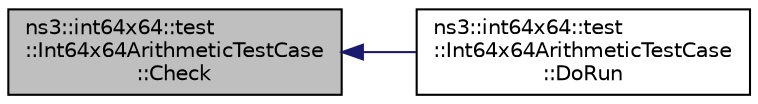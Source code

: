 digraph "ns3::int64x64::test::Int64x64ArithmeticTestCase::Check"
{
  edge [fontname="Helvetica",fontsize="10",labelfontname="Helvetica",labelfontsize="10"];
  node [fontname="Helvetica",fontsize="10",shape=record];
  rankdir="LR";
  Node1 [label="ns3::int64x64::test\l::Int64x64ArithmeticTestCase\l::Check",height=0.2,width=0.4,color="black", fillcolor="grey75", style="filled", fontcolor="black"];
  Node1 -> Node2 [dir="back",color="midnightblue",fontsize="10",style="solid"];
  Node2 [label="ns3::int64x64::test\l::Int64x64ArithmeticTestCase\l::DoRun",height=0.2,width=0.4,color="black", fillcolor="white", style="filled",URL="$d9/dea/classns3_1_1int64x64_1_1test_1_1Int64x64ArithmeticTestCase.html#accf4174c2c478a41ad69700d3cc95de4",tooltip="Implementation to actually run this TestCase. "];
}
